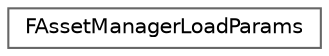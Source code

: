 digraph "Graphical Class Hierarchy"
{
 // INTERACTIVE_SVG=YES
 // LATEX_PDF_SIZE
  bgcolor="transparent";
  edge [fontname=Helvetica,fontsize=10,labelfontname=Helvetica,labelfontsize=10];
  node [fontname=Helvetica,fontsize=10,shape=box,height=0.2,width=0.4];
  rankdir="LR";
  Node0 [id="Node000000",label="FAssetManagerLoadParams",height=0.2,width=0.4,color="grey40", fillcolor="white", style="filled",URL="$d5/d1b/structFAssetManagerLoadParams.html",tooltip=" "];
}
